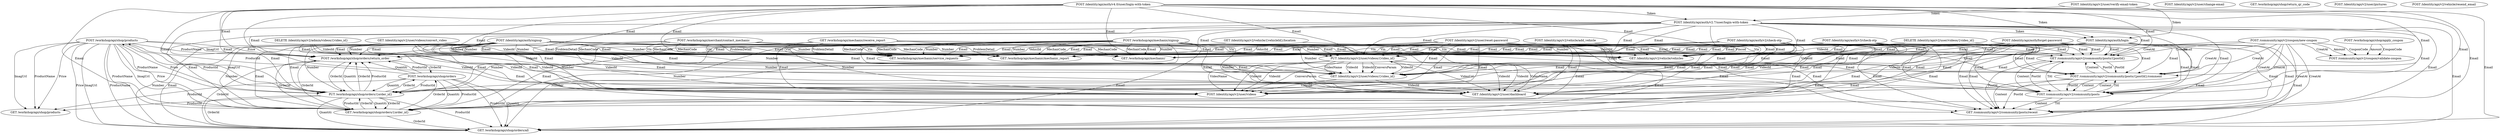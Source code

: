 digraph G {
  1 [ label="POST /workshop/api/shop/products" ];
  2 [ label="POST /identity/api/auth/v3/check-otp" ];
  3 [ label="POST /workshop/api/shop/apply_coupon" ];
  4 [ label="POST /identity/api/v2/user/change-email" ];
  5 [ label="GET /community/api/v2/community/posts/{postId}" ];
  6 [ label="POST /identity/api/auth/login" ];
  7 [ label="GET /workshop/api/shop/return_qr_code" ];
  8 [ label="POST /identity/api/v2/user/verify-email-token" ];
  9 [ label="POST /community/api/v2/community/posts/{postId}/comment" ];
  10 [ label="DELETE /identity/api/v2/user/videos/{video_id}" ];
  11 [ label="GET /workshop/api/mechanic/mechanic_report" ];
  12 [ label="POST /identity/api/v2/user/pictures" ];
  13 [ label="POST /workshop/api/merchant/contact_mechanic" ];
  14 [ label="GET /workshop/api/mechanic/" ];
  15 [ label="POST /identity/api/v2/vehicle/add_vehicle" ];
  16 [ label="PUT /identity/api/v2/user/videos/{video_id}" ];
  17 [ label="POST /workshop/api/shop/orders" ];
  18 [ label="GET /identity/api/v2/vehicle/vehicles" ];
  19 [ label="POST /identity/api/v2/user/videos" ];
  20 [ label="POST /community/api/v2/coupon/validate-coupon" ];
  21 [ label="POST /identity/api/v2/vehicle/resend_email" ];
  22 [ label="GET /identity/api/v2/user/dashboard" ];
  23 [ label="POST /identity/api/auth/signup" ];
  24 [ label="POST /workshop/api/shop/orders/return_order" ];
  25 [ label="GET /identity/api/v2/user/videos/convert_video" ];
  26 [ label="GET /workshop/api/shop/orders/{order_id}" ];
  27 [ label="GET /identity/api/v2/user/videos/{video_id}" ];
  28 [ label="POST /community/api/v2/community/posts" ];
  29 [ label="GET /workshop/api/shop/products" ];
  30 [ label="GET /workshop/api/shop/orders/all" ];
  31 [ label="POST /identity/api/auth/v2/check-otp" ];
  32 [ label="DELETE /identity/api/v2/admin/videos/{video_id}" ];
  33 [ label="POST /workshop/api/mechanic/signup" ];
  34 [ label="POST /identity/api/v2/user/reset-password" ];
  35 [ label="GET /workshop/api/mechanic/receive_report" ];
  36 [ label="GET /identity/api/v2/vehicle/{vehicleId}/location" ];
  37 [ label="GET /workshop/api/mechanic/service_requests" ];
  38 [ label="GET /community/api/v2/community/posts/recent" ];
  39 [ label="POST /identity/api/auth/v2.7/user/login-with-token" ];
  40 [ label="PUT /workshop/api/shop/orders/{order_id}" ];
  41 [ label="POST /identity/api/auth/v4.0/user/login-with-token" ];
  42 [ label="POST /community/api/v2/coupon/new-coupon" ];
  43 [ label="POST /identity/api/auth/forget-password" ];
  43 -> 38 [ label="Email" ];
  9 -> 38 [ label="Content" ];
  9 -> 38 [ label="PostId" ];
  2 -> 38 [ label="Email" ];
  31 -> 38 [ label="Email" ];
  39 -> 38 [ label="Email" ];
  34 -> 38 [ label="Email" ];
  23 -> 38 [ label="Email" ];
  28 -> 38 [ label="Content" ];
  28 -> 38 [ label="Titl" ];
  41 -> 38 [ label="Email" ];
  42 -> 38 [ label="CreatAt" ];
  42 -> 38 [ label="CreatAt" ];
  5 -> 38 [ label="PostId" ];
  33 -> 38 [ label="Email" ];
  6 -> 38 [ label="Email" ];
  3 -> 20 [ label="Amount" ];
  3 -> 20 [ label="CouponCode" ];
  42 -> 20 [ label="Amount" ];
  42 -> 20 [ label="CouponCode" ];
  42 -> 20 [ label="CreatAt" ];
  43 -> 30 [ label="Email" ];
  24 -> 30 [ label="OrderId" ];
  2 -> 30 [ label="Email" ];
  40 -> 30 [ label="OrderId" ];
  40 -> 30 [ label="ProductId" ];
  40 -> 30 [ label="Quantiti" ];
  31 -> 30 [ label="Email" ];
  39 -> 30 [ label="Email" ];
  1 -> 30 [ label="Price" ];
  1 -> 30 [ label="ImagUrl" ];
  1 -> 30 [ label="ProductName" ];
  34 -> 30 [ label="Email" ];
  23 -> 30 [ label="Number" ];
  23 -> 30 [ label="Email" ];
  17 -> 30 [ label="ProductId" ];
  17 -> 30 [ label="Quantiti" ];
  26 -> 30 [ label="OrderId" ];
  41 -> 30 [ label="Email" ];
  33 -> 30 [ label="Number" ];
  33 -> 30 [ label="Email" ];
  6 -> 30 [ label="Email" ];
  25 -> 22 [ label="VideoId" ];
  43 -> 22 [ label="Email" ];
  2 -> 22 [ label="Email" ];
  31 -> 22 [ label="Email" ];
  39 -> 22 [ label="Email" ];
  34 -> 22 [ label="Email" ];
  23 -> 22 [ label="Email" ];
  23 -> 22 [ label="Number" ];
  16 -> 22 [ label="VideoUrl" ];
  16 -> 22 [ label="VideoId" ];
  16 -> 22 [ label="VideoId" ];
  16 -> 22 [ label="VideoName" ];
  32 -> 22 [ label="VideoId" ];
  41 -> 22 [ label="Email" ];
  10 -> 22 [ label="VideoId" ];
  33 -> 22 [ label="Email" ];
  33 -> 22 [ label="Number" ];
  27 -> 22 [ label="VideoId" ];
  6 -> 22 [ label="Email" ];
  43 -> 24 [ label="Email" ];
  2 -> 24 [ label="Email" ];
  40 -> 24 [ label="Quantiti" ];
  40 -> 24 [ label="OrderId" ];
  40 -> 24 [ label="ProductId" ];
  31 -> 24 [ label="Email" ];
  39 -> 24 [ label="Email" ];
  1 -> 24 [ label="Price" ];
  1 -> 24 [ label="ProductName" ];
  1 -> 24 [ label="ImagUrl" ];
  34 -> 24 [ label="Email" ];
  23 -> 24 [ label="Email" ];
  23 -> 24 [ label="Number" ];
  17 -> 24 [ label="Quantiti" ];
  17 -> 24 [ label="ProductId" ];
  26 -> 24 [ label="OrderId" ];
  41 -> 24 [ label="Email" ];
  33 -> 24 [ label="Email" ];
  33 -> 24 [ label="Number" ];
  6 -> 24 [ label="Email" ];
  43 -> 11 [ label="Email" ];
  35 -> 11 [ label="MechanCode" ];
  35 -> 11 [ label="Vin" ];
  35 -> 11 [ label="ProblemDetail" ];
  2 -> 11 [ label="Email" ];
  36 -> 11 [ label="VehiclId" ];
  31 -> 11 [ label="Email" ];
  39 -> 11 [ label="Email" ];
  15 -> 11 [ label="Vin" ];
  34 -> 11 [ label="Email" ];
  23 -> 11 [ label="Number" ];
  23 -> 11 [ label="Email" ];
  13 -> 11 [ label="MechanCode" ];
  13 -> 11 [ label="Vin" ];
  13 -> 11 [ label="ProblemDetail" ];
  41 -> 11 [ label="Email" ];
  33 -> 11 [ label="Number" ];
  33 -> 11 [ label="MechanCode" ];
  33 -> 11 [ label="Email" ];
  6 -> 11 [ label="Email" ];
  43 -> 9 [ label="Email" ];
  2 -> 9 [ label="Email" ];
  31 -> 9 [ label="Email" ];
  39 -> 9 [ label="Email" ];
  34 -> 9 [ label="Email" ];
  23 -> 9 [ label="Email" ];
  28 -> 9 [ label="Content" ];
  28 -> 9 [ label="Titl" ];
  41 -> 9 [ label="Email" ];
  42 -> 9 [ label="CreatAt" ];
  42 -> 9 [ label="CreatAt" ];
  5 -> 9 [ label="PostId" ];
  33 -> 9 [ label="Email" ];
  6 -> 9 [ label="Email" ];
  43 -> 18 [ label="Email" ];
  35 -> 18 [ label="Vin" ];
  2 -> 18 [ label="Email" ];
  36 -> 18 [ label="VehiclId" ];
  31 -> 18 [ label="Email" ];
  39 -> 18 [ label="Email" ];
  15 -> 18 [ label="Pincod" ];
  15 -> 18 [ label="Vin" ];
  34 -> 18 [ label="Email" ];
  23 -> 18 [ label="Email" ];
  23 -> 18 [ label="Number" ];
  13 -> 18 [ label="Vin" ];
  41 -> 18 [ label="Email" ];
  33 -> 18 [ label="Email" ];
  33 -> 18 [ label="Number" ];
  6 -> 18 [ label="Email" ];
  43 -> 40 [ label="Email" ];
  24 -> 40 [ label="OrderId" ];
  2 -> 40 [ label="Email" ];
  31 -> 40 [ label="Email" ];
  39 -> 40 [ label="Email" ];
  1 -> 40 [ label="ImagUrl" ];
  1 -> 40 [ label="ProductName" ];
  1 -> 40 [ label="Price" ];
  34 -> 40 [ label="Email" ];
  23 -> 40 [ label="Email" ];
  23 -> 40 [ label="Number" ];
  17 -> 40 [ label="ProductId" ];
  17 -> 40 [ label="Quantiti" ];
  26 -> 40 [ label="OrderId" ];
  41 -> 40 [ label="Email" ];
  33 -> 40 [ label="Email" ];
  33 -> 40 [ label="Number" ];
  6 -> 40 [ label="Email" ];
  25 -> 19 [ label="VideoId" ];
  43 -> 19 [ label="Email" ];
  2 -> 19 [ label="Email" ];
  31 -> 19 [ label="Email" ];
  39 -> 19 [ label="Email" ];
  34 -> 19 [ label="Email" ];
  23 -> 19 [ label="Email" ];
  23 -> 19 [ label="Number" ];
  16 -> 19 [ label="VideoName" ];
  16 -> 19 [ label="VideoId" ];
  16 -> 19 [ label="VideoId" ];
  16 -> 19 [ label="ConversParam" ];
  32 -> 19 [ label="VideoId" ];
  41 -> 19 [ label="Email" ];
  10 -> 19 [ label="VideoId" ];
  33 -> 19 [ label="Email" ];
  33 -> 19 [ label="Number" ];
  27 -> 19 [ label="VideoId" ];
  6 -> 19 [ label="Email" ];
  43 -> 37 [ label="Email" ];
  35 -> 37 [ label="MechanCode" ];
  35 -> 37 [ label="Vin" ];
  35 -> 37 [ label="ProblemDetail" ];
  2 -> 37 [ label="Email" ];
  36 -> 37 [ label="VehiclId" ];
  31 -> 37 [ label="Email" ];
  39 -> 37 [ label="Email" ];
  15 -> 37 [ label="Vin" ];
  34 -> 37 [ label="Email" ];
  23 -> 37 [ label="Number" ];
  23 -> 37 [ label="Email" ];
  13 -> 37 [ label="MechanCode" ];
  13 -> 37 [ label="Vin" ];
  13 -> 37 [ label="ProblemDetail" ];
  41 -> 37 [ label="Email" ];
  33 -> 37 [ label="MechanCode" ];
  33 -> 37 [ label="Number" ];
  33 -> 37 [ label="Email" ];
  6 -> 37 [ label="Email" ];
  8 -> 39 [ label="Token" ];
  41 -> 39 [ label="Token" ];
  40 -> 1 [ label="ProductId" ];
  17 -> 1 [ label="ProductId" ];
  40 -> 29 [ label="ProductId" ];
  1 -> 29 [ label="ImagUrl" ];
  1 -> 29 [ label="ProductName" ];
  1 -> 29 [ label="Price" ];
  17 -> 29 [ label="ProductId" ];
  43 -> 28 [ label="Email" ];
  9 -> 28 [ label="PostId" ];
  9 -> 28 [ label="Content" ];
  2 -> 28 [ label="Email" ];
  31 -> 28 [ label="Email" ];
  39 -> 28 [ label="Email" ];
  34 -> 28 [ label="Email" ];
  23 -> 28 [ label="Email" ];
  41 -> 28 [ label="Email" ];
  42 -> 28 [ label="CreatAt" ];
  42 -> 28 [ label="CreatAt" ];
  5 -> 28 [ label="PostId" ];
  33 -> 28 [ label="Email" ];
  6 -> 28 [ label="Email" ];
  25 -> 16 [ label="VideoId" ];
  43 -> 16 [ label="Email" ];
  2 -> 16 [ label="Email" ];
  31 -> 16 [ label="Email" ];
  39 -> 16 [ label="Email" ];
  34 -> 16 [ label="Email" ];
  23 -> 16 [ label="Number" ];
  23 -> 16 [ label="Email" ];
  32 -> 16 [ label="VideoId" ];
  41 -> 16 [ label="Email" ];
  10 -> 16 [ label="VideoId" ];
  33 -> 16 [ label="Number" ];
  33 -> 16 [ label="Email" ];
  27 -> 16 [ label="VideoId" ];
  6 -> 16 [ label="Email" ];
  24 -> 17 [ label="OrderId" ];
  40 -> 17 [ label="OrderId" ];
  26 -> 17 [ label="OrderId" ];
  43 -> 26 [ label="Email" ];
  24 -> 26 [ label="OrderId" ];
  2 -> 26 [ label="Email" ];
  40 -> 26 [ label="Quantiti" ];
  40 -> 26 [ label="OrderId" ];
  40 -> 26 [ label="ProductId" ];
  31 -> 26 [ label="Email" ];
  39 -> 26 [ label="Email" ];
  1 -> 26 [ label="Price" ];
  1 -> 26 [ label="ProductName" ];
  1 -> 26 [ label="ImagUrl" ];
  34 -> 26 [ label="Email" ];
  23 -> 26 [ label="Number" ];
  23 -> 26 [ label="Email" ];
  17 -> 26 [ label="Quantiti" ];
  17 -> 26 [ label="ProductId" ];
  41 -> 26 [ label="Email" ];
  33 -> 26 [ label="Number" ];
  33 -> 26 [ label="Email" ];
  6 -> 26 [ label="Email" ];
  43 -> 5 [ label="Email" ];
  9 -> 5 [ label="Content" ];
  9 -> 5 [ label="PostId" ];
  2 -> 5 [ label="Email" ];
  31 -> 5 [ label="Email" ];
  39 -> 5 [ label="Email" ];
  34 -> 5 [ label="Email" ];
  23 -> 5 [ label="Email" ];
  28 -> 5 [ label="Titl" ];
  28 -> 5 [ label="Content" ];
  41 -> 5 [ label="Email" ];
  42 -> 5 [ label="CreatAt" ];
  42 -> 5 [ label="CreatAt" ];
  33 -> 5 [ label="Email" ];
  6 -> 5 [ label="Email" ];
  43 -> 14 [ label="Email" ];
  35 -> 14 [ label="MechanCode" ];
  2 -> 14 [ label="Email" ];
  31 -> 14 [ label="Email" ];
  39 -> 14 [ label="Email" ];
  34 -> 14 [ label="Email" ];
  23 -> 14 [ label="Number" ];
  23 -> 14 [ label="Email" ];
  13 -> 14 [ label="MechanCode" ];
  41 -> 14 [ label="Email" ];
  33 -> 14 [ label="Number" ];
  33 -> 14 [ label="MechanCode" ];
  33 -> 14 [ label="Email" ];
  6 -> 14 [ label="Email" ];
  25 -> 27 [ label="VideoId" ];
  43 -> 27 [ label="Email" ];
  2 -> 27 [ label="Email" ];
  31 -> 27 [ label="Email" ];
  39 -> 27 [ label="Email" ];
  34 -> 27 [ label="Email" ];
  23 -> 27 [ label="Number" ];
  23 -> 27 [ label="Email" ];
  16 -> 27 [ label="VideoName" ];
  16 -> 27 [ label="VideoId" ];
  16 -> 27 [ label="VideoId" ];
  16 -> 27 [ label="ConversParam" ];
  32 -> 27 [ label="VideoId" ];
  41 -> 27 [ label="Email" ];
  10 -> 27 [ label="VideoId" ];
  33 -> 27 [ label="Number" ];
  33 -> 27 [ label="Email" ];
  6 -> 27 [ label="Email" ];
  8 -> 6 [ label="Token" ];
  39 -> 6 [ label="Token" ];
  41 -> 6 [ label="Token" ];
}
